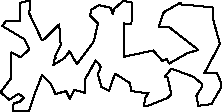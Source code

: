 unitsize(0.001cm);
// 22051.2
draw((2995,264)--(3062,329));
draw((3062,329)--(2993,624));
draw((2993,624)--(2944,632));
draw((2944,632)--(3060,781));
draw((3060,781)--(3452,637));
draw((3452,637)--(3599,514));
draw((3599,514)--(3600,459));
draw((3600,459)--(3503,301));
draw((3503,301)--(3538,125));
draw((3538,125)--(3766,154));
draw((3766,154)--(3946,459));
draw((3946,459)--(3935,540));
draw((3935,540)--(3868,697));
draw((3868,697)--(3642,699));
draw((3642,699)--(3918,1217));
draw((3918,1217)--(3805,1619));
draw((3805,1619)--(3786,1862));
draw((3786,1862)--(3373,1902));
draw((3373,1902)--(3248,1906));
draw((3248,1906)--(3220,1945));
draw((3220,1945)--(2927,1777));
draw((2927,1777)--(2834,1512));
draw((2834,1512)--(3007,1524));
draw((3007,1524)--(3535,1112));
draw((3535,1112)--(3332,1049));
draw((3332,1049)--(3023,871));
draw((3023,871)--(2982,949));
draw((2982,949)--(2901,920));
draw((2901,920)--(2740,1101));
draw((2740,1101)--(2223,990));
draw((2223,990)--(2221,1578));
draw((2221,1578)--(2356,1568));
draw((2356,1568)--(2374,1944));
draw((2374,1944)--(2214,1977));
draw((2214,1977)--(2050,1833));
draw((2050,1833)--(2028,1736));
draw((2028,1736)--(1994,1852));
draw((1994,1852)--(1787,1902));
draw((1787,1902)--(1646,1817));
draw((1646,1817)--(1632,1742));
draw((1632,1742)--(1623,1723));
draw((1623,1723)--(1768,1578));
draw((1768,1578)--(1699,1294));
draw((1699,1294)--(1677,1238));
draw((1677,1238)--(1393,859));
draw((1393,859)--(1264,1090));
draw((1264,1090)--(1179,969));
draw((1179,969)--(981,848));
draw((981,848)--(997,942));
draw((997,942)--(1021,962));
draw((1021,962)--(1009,1001));
draw((1009,1001)--(1109,1196));
draw((1109,1196)--(1082,1561));
draw((1082,1561)--(811,1295));
draw((811,1295)--(778,1282));
draw((778,1282)--(555,1753));
draw((555,1753)--(571,1982));
draw((571,1982)--(394,1944));
draw((394,1944)--(386,1616));
draw((386,1616)--(149,1629));
draw((149,1629)--(80,1533));
draw((80,1533)--(464,1302));
draw((464,1302)--(555,1121));
draw((555,1121)--(401,980));
draw((401,980)--(241,1069));
draw((241,1069)--(235,1059));
draw((235,1059)--(240,619));
draw((240,619)--(47,363));
draw((47,363)--(202,233));
draw((202,233)--(366,339));
draw((366,339)--(460,267));
draw((460,267)--(387,199));
draw((387,199)--(278,165));
draw((278,165)--(264,36));
draw((264,36)--(547,25));
draw((547,25)--(634,294));
draw((634,294)--(781,670));
draw((781,670)--(931,512));
draw((931,512)--(1017,333));
draw((1017,333)--(1203,385));
draw((1203,385)--(1272,246));
draw((1272,246)--(1346,408));
draw((1346,408)--(1541,354));
draw((1541,354)--(1529,581));
draw((1529,581)--(1604,706));
draw((1604,706)--(1725,927));
draw((1725,927)--(1819,814));
draw((1819,814)--(1766,692));
draw((1766,692)--(1766,678));
draw((1766,678)--(1828,456));
draw((1828,456)--(1962,389));
draw((1962,389)--(2067,694));
draw((2067,694)--(2334,523));
draw((2334,523)--(2347,388));
draw((2347,388)--(2597,349));
draw((2597,349)--(2658,360));
draw((2658,360)--(2592,248));
draw((2592,248)--(2581,121));
draw((2581,121)--(2656,128));
draw((2656,128)--(2995,264));
